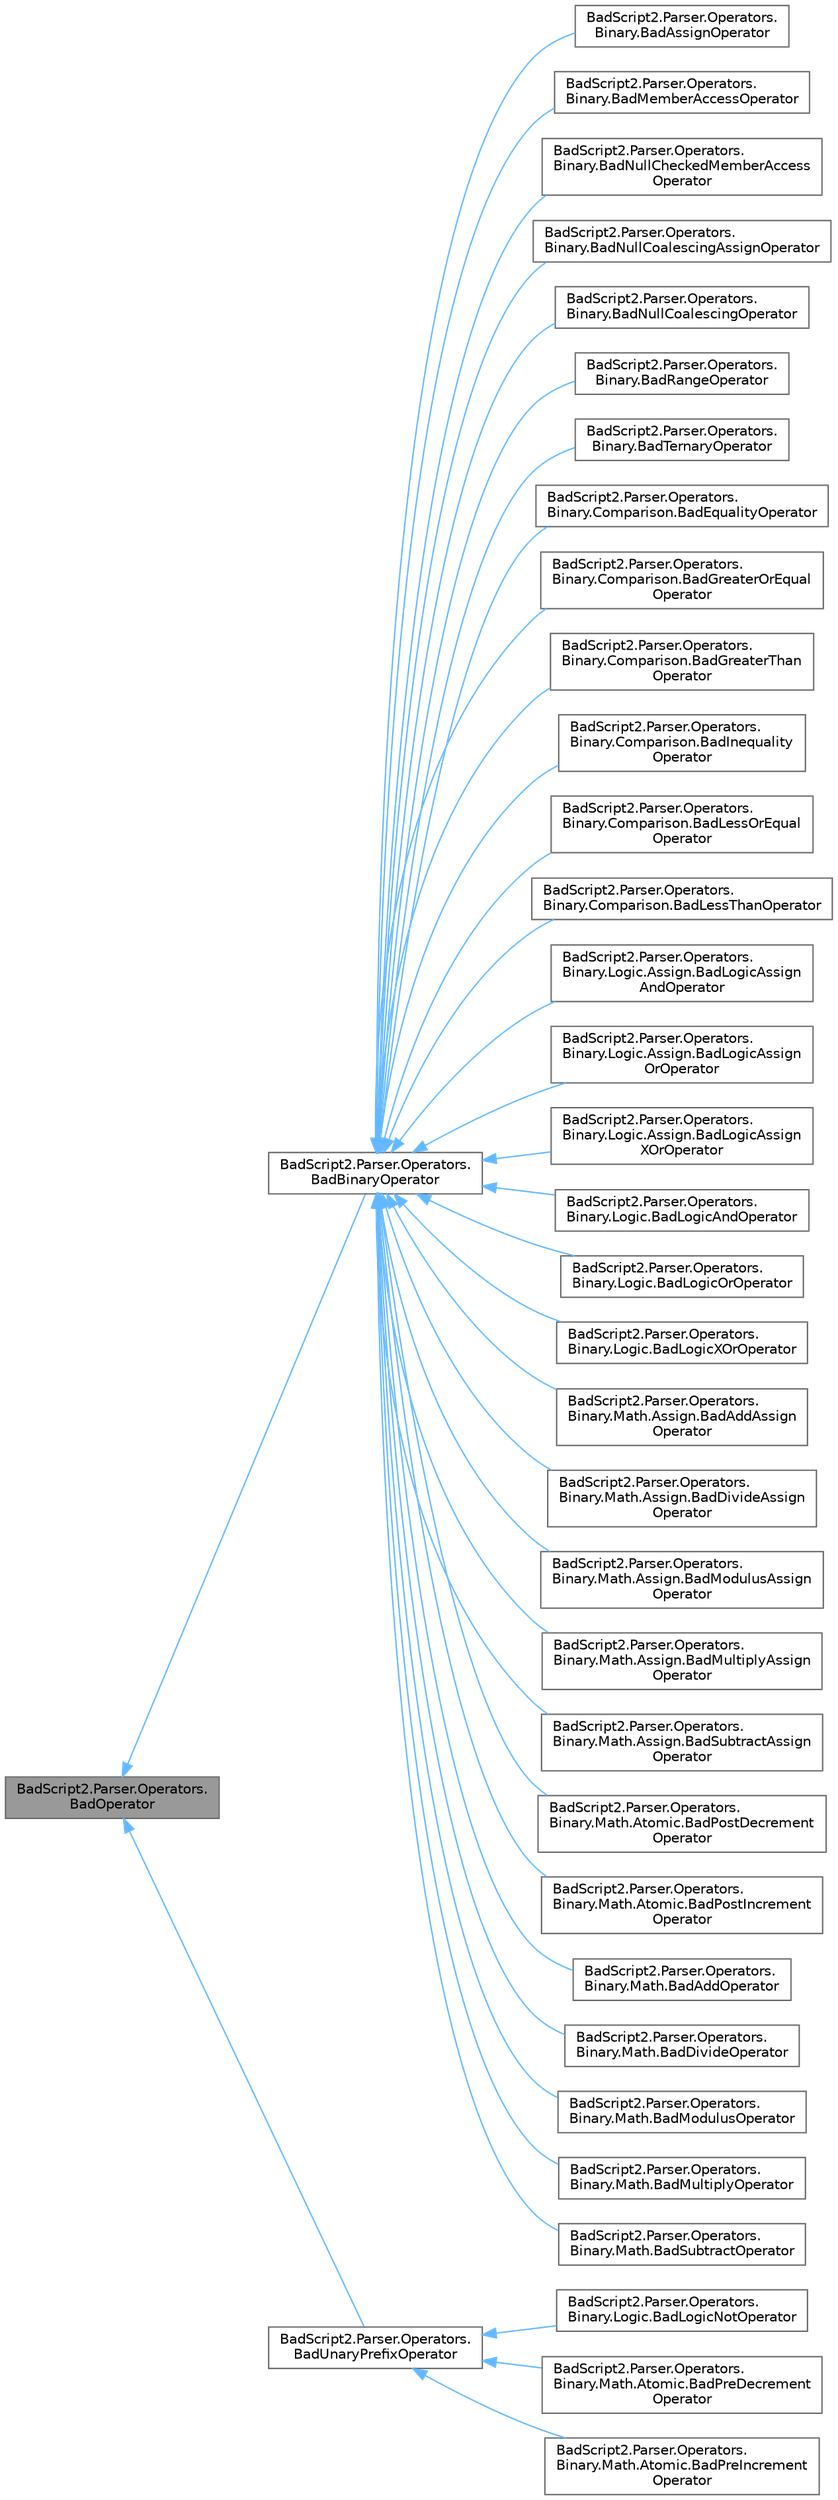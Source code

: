 digraph "BadScript2.Parser.Operators.BadOperator"
{
 // LATEX_PDF_SIZE
  bgcolor="transparent";
  edge [fontname=Helvetica,fontsize=10,labelfontname=Helvetica,labelfontsize=10];
  node [fontname=Helvetica,fontsize=10,shape=box,height=0.2,width=0.4];
  rankdir="LR";
  Node1 [id="Node000001",label="BadScript2.Parser.Operators.\lBadOperator",height=0.2,width=0.4,color="gray40", fillcolor="grey60", style="filled", fontcolor="black",tooltip="Base Class of All Operators."];
  Node1 -> Node2 [id="edge1_Node000001_Node000002",dir="back",color="steelblue1",style="solid",tooltip=" "];
  Node2 [id="Node000002",label="BadScript2.Parser.Operators.\lBadBinaryOperator",height=0.2,width=0.4,color="gray40", fillcolor="white", style="filled",URL="$class_bad_script2_1_1_parser_1_1_operators_1_1_bad_binary_operator.html",tooltip="Base class for all binary operators."];
  Node2 -> Node3 [id="edge2_Node000002_Node000003",dir="back",color="steelblue1",style="solid",tooltip=" "];
  Node3 [id="Node000003",label="BadScript2.Parser.Operators.\lBinary.BadAssignOperator",height=0.2,width=0.4,color="gray40", fillcolor="white", style="filled",URL="$class_bad_script2_1_1_parser_1_1_operators_1_1_binary_1_1_bad_assign_operator.html",tooltip="Implements the Assign Operator."];
  Node2 -> Node4 [id="edge3_Node000002_Node000004",dir="back",color="steelblue1",style="solid",tooltip=" "];
  Node4 [id="Node000004",label="BadScript2.Parser.Operators.\lBinary.BadMemberAccessOperator",height=0.2,width=0.4,color="gray40", fillcolor="white", style="filled",URL="$class_bad_script2_1_1_parser_1_1_operators_1_1_binary_1_1_bad_member_access_operator.html",tooltip="Implements the Member Access Operator."];
  Node2 -> Node5 [id="edge4_Node000002_Node000005",dir="back",color="steelblue1",style="solid",tooltip=" "];
  Node5 [id="Node000005",label="BadScript2.Parser.Operators.\lBinary.BadNullCheckedMemberAccess\lOperator",height=0.2,width=0.4,color="gray40", fillcolor="white", style="filled",URL="$class_bad_script2_1_1_parser_1_1_operators_1_1_binary_1_1_bad_null_checked_member_access_operator.html",tooltip="Implements the Null-Checked Member Access Operator."];
  Node2 -> Node6 [id="edge5_Node000002_Node000006",dir="back",color="steelblue1",style="solid",tooltip=" "];
  Node6 [id="Node000006",label="BadScript2.Parser.Operators.\lBinary.BadNullCoalescingAssignOperator",height=0.2,width=0.4,color="gray40", fillcolor="white", style="filled",URL="$class_bad_script2_1_1_parser_1_1_operators_1_1_binary_1_1_bad_null_coalescing_assign_operator.html",tooltip="Implements the Null-Coalescing Assign Operator."];
  Node2 -> Node7 [id="edge6_Node000002_Node000007",dir="back",color="steelblue1",style="solid",tooltip=" "];
  Node7 [id="Node000007",label="BadScript2.Parser.Operators.\lBinary.BadNullCoalescingOperator",height=0.2,width=0.4,color="gray40", fillcolor="white", style="filled",URL="$class_bad_script2_1_1_parser_1_1_operators_1_1_binary_1_1_bad_null_coalescing_operator.html",tooltip="Implements the Null-Coalescing Operator."];
  Node2 -> Node8 [id="edge7_Node000002_Node000008",dir="back",color="steelblue1",style="solid",tooltip=" "];
  Node8 [id="Node000008",label="BadScript2.Parser.Operators.\lBinary.BadRangeOperator",height=0.2,width=0.4,color="gray40", fillcolor="white", style="filled",URL="$class_bad_script2_1_1_parser_1_1_operators_1_1_binary_1_1_bad_range_operator.html",tooltip="Implements the Range Operator."];
  Node2 -> Node9 [id="edge8_Node000002_Node000009",dir="back",color="steelblue1",style="solid",tooltip=" "];
  Node9 [id="Node000009",label="BadScript2.Parser.Operators.\lBinary.BadTernaryOperator",height=0.2,width=0.4,color="gray40", fillcolor="white", style="filled",URL="$class_bad_script2_1_1_parser_1_1_operators_1_1_binary_1_1_bad_ternary_operator.html",tooltip="Implements the Ternary Operator."];
  Node2 -> Node10 [id="edge9_Node000002_Node000010",dir="back",color="steelblue1",style="solid",tooltip=" "];
  Node10 [id="Node000010",label="BadScript2.Parser.Operators.\lBinary.Comparison.BadEqualityOperator",height=0.2,width=0.4,color="gray40", fillcolor="white", style="filled",URL="$class_bad_script2_1_1_parser_1_1_operators_1_1_binary_1_1_comparison_1_1_bad_equality_operator.html",tooltip="Implements the Equality Operator."];
  Node2 -> Node11 [id="edge10_Node000002_Node000011",dir="back",color="steelblue1",style="solid",tooltip=" "];
  Node11 [id="Node000011",label="BadScript2.Parser.Operators.\lBinary.Comparison.BadGreaterOrEqual\lOperator",height=0.2,width=0.4,color="gray40", fillcolor="white", style="filled",URL="$class_bad_script2_1_1_parser_1_1_operators_1_1_binary_1_1_comparison_1_1_bad_greater_or_equal_operator.html",tooltip="Implements the Greater or Equal Operator."];
  Node2 -> Node12 [id="edge11_Node000002_Node000012",dir="back",color="steelblue1",style="solid",tooltip=" "];
  Node12 [id="Node000012",label="BadScript2.Parser.Operators.\lBinary.Comparison.BadGreaterThan\lOperator",height=0.2,width=0.4,color="gray40", fillcolor="white", style="filled",URL="$class_bad_script2_1_1_parser_1_1_operators_1_1_binary_1_1_comparison_1_1_bad_greater_than_operator.html",tooltip="Implements the Greater Than Operator."];
  Node2 -> Node13 [id="edge12_Node000002_Node000013",dir="back",color="steelblue1",style="solid",tooltip=" "];
  Node13 [id="Node000013",label="BadScript2.Parser.Operators.\lBinary.Comparison.BadInequality\lOperator",height=0.2,width=0.4,color="gray40", fillcolor="white", style="filled",URL="$class_bad_script2_1_1_parser_1_1_operators_1_1_binary_1_1_comparison_1_1_bad_inequality_operator.html",tooltip="Implements the Inequality Operator."];
  Node2 -> Node14 [id="edge13_Node000002_Node000014",dir="back",color="steelblue1",style="solid",tooltip=" "];
  Node14 [id="Node000014",label="BadScript2.Parser.Operators.\lBinary.Comparison.BadLessOrEqual\lOperator",height=0.2,width=0.4,color="gray40", fillcolor="white", style="filled",URL="$class_bad_script2_1_1_parser_1_1_operators_1_1_binary_1_1_comparison_1_1_bad_less_or_equal_operator.html",tooltip="Implements the Less or Equal Operator."];
  Node2 -> Node15 [id="edge14_Node000002_Node000015",dir="back",color="steelblue1",style="solid",tooltip=" "];
  Node15 [id="Node000015",label="BadScript2.Parser.Operators.\lBinary.Comparison.BadLessThanOperator",height=0.2,width=0.4,color="gray40", fillcolor="white", style="filled",URL="$class_bad_script2_1_1_parser_1_1_operators_1_1_binary_1_1_comparison_1_1_bad_less_than_operator.html",tooltip="Implements the Less Than Operator."];
  Node2 -> Node16 [id="edge15_Node000002_Node000016",dir="back",color="steelblue1",style="solid",tooltip=" "];
  Node16 [id="Node000016",label="BadScript2.Parser.Operators.\lBinary.Logic.Assign.BadLogicAssign\lAndOperator",height=0.2,width=0.4,color="gray40", fillcolor="white", style="filled",URL="$class_bad_script2_1_1_parser_1_1_operators_1_1_binary_1_1_logic_1_1_assign_1_1_bad_logic_assign_and_operator.html",tooltip="Implements the Logic And Assign Operator."];
  Node2 -> Node17 [id="edge16_Node000002_Node000017",dir="back",color="steelblue1",style="solid",tooltip=" "];
  Node17 [id="Node000017",label="BadScript2.Parser.Operators.\lBinary.Logic.Assign.BadLogicAssign\lOrOperator",height=0.2,width=0.4,color="gray40", fillcolor="white", style="filled",URL="$class_bad_script2_1_1_parser_1_1_operators_1_1_binary_1_1_logic_1_1_assign_1_1_bad_logic_assign_or_operator.html",tooltip="Implements the Logic Or Assign Operator."];
  Node2 -> Node18 [id="edge17_Node000002_Node000018",dir="back",color="steelblue1",style="solid",tooltip=" "];
  Node18 [id="Node000018",label="BadScript2.Parser.Operators.\lBinary.Logic.Assign.BadLogicAssign\lXOrOperator",height=0.2,width=0.4,color="gray40", fillcolor="white", style="filled",URL="$class_bad_script2_1_1_parser_1_1_operators_1_1_binary_1_1_logic_1_1_assign_1_1_bad_logic_assign_x_or_operator.html",tooltip="Implements the Logic Exclusive Or Assign Operator."];
  Node2 -> Node19 [id="edge18_Node000002_Node000019",dir="back",color="steelblue1",style="solid",tooltip=" "];
  Node19 [id="Node000019",label="BadScript2.Parser.Operators.\lBinary.Logic.BadLogicAndOperator",height=0.2,width=0.4,color="gray40", fillcolor="white", style="filled",URL="$class_bad_script2_1_1_parser_1_1_operators_1_1_binary_1_1_logic_1_1_bad_logic_and_operator.html",tooltip="Implements the Logic And Operator."];
  Node2 -> Node20 [id="edge19_Node000002_Node000020",dir="back",color="steelblue1",style="solid",tooltip=" "];
  Node20 [id="Node000020",label="BadScript2.Parser.Operators.\lBinary.Logic.BadLogicOrOperator",height=0.2,width=0.4,color="gray40", fillcolor="white", style="filled",URL="$class_bad_script2_1_1_parser_1_1_operators_1_1_binary_1_1_logic_1_1_bad_logic_or_operator.html",tooltip="Implements the Logic Or Operator."];
  Node2 -> Node21 [id="edge20_Node000002_Node000021",dir="back",color="steelblue1",style="solid",tooltip=" "];
  Node21 [id="Node000021",label="BadScript2.Parser.Operators.\lBinary.Logic.BadLogicXOrOperator",height=0.2,width=0.4,color="gray40", fillcolor="white", style="filled",URL="$class_bad_script2_1_1_parser_1_1_operators_1_1_binary_1_1_logic_1_1_bad_logic_x_or_operator.html",tooltip="Implements the Logic Exclusive Or Operator."];
  Node2 -> Node22 [id="edge21_Node000002_Node000022",dir="back",color="steelblue1",style="solid",tooltip=" "];
  Node22 [id="Node000022",label="BadScript2.Parser.Operators.\lBinary.Math.Assign.BadAddAssign\lOperator",height=0.2,width=0.4,color="gray40", fillcolor="white", style="filled",URL="$class_bad_script2_1_1_parser_1_1_operators_1_1_binary_1_1_math_1_1_assign_1_1_bad_add_assign_operator.html",tooltip="Implements the Add Assign Operator."];
  Node2 -> Node23 [id="edge22_Node000002_Node000023",dir="back",color="steelblue1",style="solid",tooltip=" "];
  Node23 [id="Node000023",label="BadScript2.Parser.Operators.\lBinary.Math.Assign.BadDivideAssign\lOperator",height=0.2,width=0.4,color="gray40", fillcolor="white", style="filled",URL="$class_bad_script2_1_1_parser_1_1_operators_1_1_binary_1_1_math_1_1_assign_1_1_bad_divide_assign_operator.html",tooltip="Implements the Divide Assign Operator."];
  Node2 -> Node24 [id="edge23_Node000002_Node000024",dir="back",color="steelblue1",style="solid",tooltip=" "];
  Node24 [id="Node000024",label="BadScript2.Parser.Operators.\lBinary.Math.Assign.BadModulusAssign\lOperator",height=0.2,width=0.4,color="gray40", fillcolor="white", style="filled",URL="$class_bad_script2_1_1_parser_1_1_operators_1_1_binary_1_1_math_1_1_assign_1_1_bad_modulus_assign_operator.html",tooltip="Implements the Modulus Assign Operator."];
  Node2 -> Node25 [id="edge24_Node000002_Node000025",dir="back",color="steelblue1",style="solid",tooltip=" "];
  Node25 [id="Node000025",label="BadScript2.Parser.Operators.\lBinary.Math.Assign.BadMultiplyAssign\lOperator",height=0.2,width=0.4,color="gray40", fillcolor="white", style="filled",URL="$class_bad_script2_1_1_parser_1_1_operators_1_1_binary_1_1_math_1_1_assign_1_1_bad_multiply_assign_operator.html",tooltip="Implements the Multiply Assign Operator."];
  Node2 -> Node26 [id="edge25_Node000002_Node000026",dir="back",color="steelblue1",style="solid",tooltip=" "];
  Node26 [id="Node000026",label="BadScript2.Parser.Operators.\lBinary.Math.Assign.BadSubtractAssign\lOperator",height=0.2,width=0.4,color="gray40", fillcolor="white", style="filled",URL="$class_bad_script2_1_1_parser_1_1_operators_1_1_binary_1_1_math_1_1_assign_1_1_bad_subtract_assign_operator.html",tooltip="Implements the Subtract Assign Operator."];
  Node2 -> Node27 [id="edge26_Node000002_Node000027",dir="back",color="steelblue1",style="solid",tooltip=" "];
  Node27 [id="Node000027",label="BadScript2.Parser.Operators.\lBinary.Math.Atomic.BadPostDecrement\lOperator",height=0.2,width=0.4,color="gray40", fillcolor="white", style="filled",URL="$class_bad_script2_1_1_parser_1_1_operators_1_1_binary_1_1_math_1_1_atomic_1_1_bad_post_decrement_operator.html",tooltip="Implements the Post Decrement Operator."];
  Node2 -> Node28 [id="edge27_Node000002_Node000028",dir="back",color="steelblue1",style="solid",tooltip=" "];
  Node28 [id="Node000028",label="BadScript2.Parser.Operators.\lBinary.Math.Atomic.BadPostIncrement\lOperator",height=0.2,width=0.4,color="gray40", fillcolor="white", style="filled",URL="$class_bad_script2_1_1_parser_1_1_operators_1_1_binary_1_1_math_1_1_atomic_1_1_bad_post_increment_operator.html",tooltip="Implements the Post Increment Operator."];
  Node2 -> Node29 [id="edge28_Node000002_Node000029",dir="back",color="steelblue1",style="solid",tooltip=" "];
  Node29 [id="Node000029",label="BadScript2.Parser.Operators.\lBinary.Math.BadAddOperator",height=0.2,width=0.4,color="gray40", fillcolor="white", style="filled",URL="$class_bad_script2_1_1_parser_1_1_operators_1_1_binary_1_1_math_1_1_bad_add_operator.html",tooltip="Implements the Add Operator."];
  Node2 -> Node30 [id="edge29_Node000002_Node000030",dir="back",color="steelblue1",style="solid",tooltip=" "];
  Node30 [id="Node000030",label="BadScript2.Parser.Operators.\lBinary.Math.BadDivideOperator",height=0.2,width=0.4,color="gray40", fillcolor="white", style="filled",URL="$class_bad_script2_1_1_parser_1_1_operators_1_1_binary_1_1_math_1_1_bad_divide_operator.html",tooltip="Implements the Divide Operator."];
  Node2 -> Node31 [id="edge30_Node000002_Node000031",dir="back",color="steelblue1",style="solid",tooltip=" "];
  Node31 [id="Node000031",label="BadScript2.Parser.Operators.\lBinary.Math.BadModulusOperator",height=0.2,width=0.4,color="gray40", fillcolor="white", style="filled",URL="$class_bad_script2_1_1_parser_1_1_operators_1_1_binary_1_1_math_1_1_bad_modulus_operator.html",tooltip="Implements the Modulus Operator."];
  Node2 -> Node32 [id="edge31_Node000002_Node000032",dir="back",color="steelblue1",style="solid",tooltip=" "];
  Node32 [id="Node000032",label="BadScript2.Parser.Operators.\lBinary.Math.BadMultiplyOperator",height=0.2,width=0.4,color="gray40", fillcolor="white", style="filled",URL="$class_bad_script2_1_1_parser_1_1_operators_1_1_binary_1_1_math_1_1_bad_multiply_operator.html",tooltip="Implements the Multiply Operator."];
  Node2 -> Node33 [id="edge32_Node000002_Node000033",dir="back",color="steelblue1",style="solid",tooltip=" "];
  Node33 [id="Node000033",label="BadScript2.Parser.Operators.\lBinary.Math.BadSubtractOperator",height=0.2,width=0.4,color="gray40", fillcolor="white", style="filled",URL="$class_bad_script2_1_1_parser_1_1_operators_1_1_binary_1_1_math_1_1_bad_subtract_operator.html",tooltip="Implements the Subtract Operator."];
  Node1 -> Node34 [id="edge33_Node000001_Node000034",dir="back",color="steelblue1",style="solid",tooltip=" "];
  Node34 [id="Node000034",label="BadScript2.Parser.Operators.\lBadUnaryPrefixOperator",height=0.2,width=0.4,color="gray40", fillcolor="white", style="filled",URL="$class_bad_script2_1_1_parser_1_1_operators_1_1_bad_unary_prefix_operator.html",tooltip="Base class for all Unary Prefix Operators."];
  Node34 -> Node35 [id="edge34_Node000034_Node000035",dir="back",color="steelblue1",style="solid",tooltip=" "];
  Node35 [id="Node000035",label="BadScript2.Parser.Operators.\lBinary.Logic.BadLogicNotOperator",height=0.2,width=0.4,color="gray40", fillcolor="white", style="filled",URL="$class_bad_script2_1_1_parser_1_1_operators_1_1_binary_1_1_logic_1_1_bad_logic_not_operator.html",tooltip="Implements the Logic Not Operator."];
  Node34 -> Node36 [id="edge35_Node000034_Node000036",dir="back",color="steelblue1",style="solid",tooltip=" "];
  Node36 [id="Node000036",label="BadScript2.Parser.Operators.\lBinary.Math.Atomic.BadPreDecrement\lOperator",height=0.2,width=0.4,color="gray40", fillcolor="white", style="filled",URL="$class_bad_script2_1_1_parser_1_1_operators_1_1_binary_1_1_math_1_1_atomic_1_1_bad_pre_decrement_operator.html",tooltip="Implements the Pre Decrement Operator."];
  Node34 -> Node37 [id="edge36_Node000034_Node000037",dir="back",color="steelblue1",style="solid",tooltip=" "];
  Node37 [id="Node000037",label="BadScript2.Parser.Operators.\lBinary.Math.Atomic.BadPreIncrement\lOperator",height=0.2,width=0.4,color="gray40", fillcolor="white", style="filled",URL="$class_bad_script2_1_1_parser_1_1_operators_1_1_binary_1_1_math_1_1_atomic_1_1_bad_pre_increment_operator.html",tooltip="Implements the Pre Increment Operator."];
}
